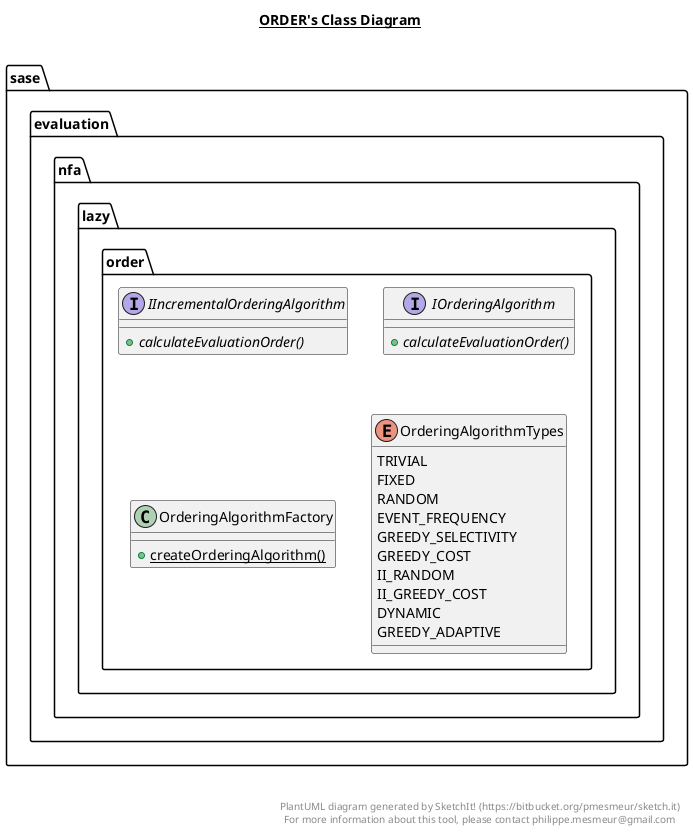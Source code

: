 @startuml

title __ORDER's Class Diagram__\n

  package sase.evaluation {
    package sase.evaluation.nfa {
      package sase.evaluation.nfa.lazy {
        package sase.evaluation.nfa.lazy.order {
          interface IIncrementalOrderingAlgorithm {
              {abstract} + calculateEvaluationOrder()
          }
        }
      }
    }
  }
  

  package sase.evaluation {
    package sase.evaluation.nfa {
      package sase.evaluation.nfa.lazy {
        package sase.evaluation.nfa.lazy.order {
          interface IOrderingAlgorithm {
              {abstract} + calculateEvaluationOrder()
          }
        }
      }
    }
  }
  

  package sase.evaluation {
    package sase.evaluation.nfa {
      package sase.evaluation.nfa.lazy {
        package sase.evaluation.nfa.lazy.order {
          class OrderingAlgorithmFactory {
              {static} + createOrderingAlgorithm()
          }
        }
      }
    }
  }
  

  package sase.evaluation {
    package sase.evaluation.nfa {
      package sase.evaluation.nfa.lazy {
        package sase.evaluation.nfa.lazy.order {
          enum OrderingAlgorithmTypes {
            TRIVIAL
            FIXED
            RANDOM
            EVENT_FREQUENCY
            GREEDY_SELECTIVITY
            GREEDY_COST
            II_RANDOM
            II_GREEDY_COST
            DYNAMIC
            GREEDY_ADAPTIVE
          }
        }
      }
    }
  }
  



right footer


PlantUML diagram generated by SketchIt! (https://bitbucket.org/pmesmeur/sketch.it)
For more information about this tool, please contact philippe.mesmeur@gmail.com
endfooter

@enduml

